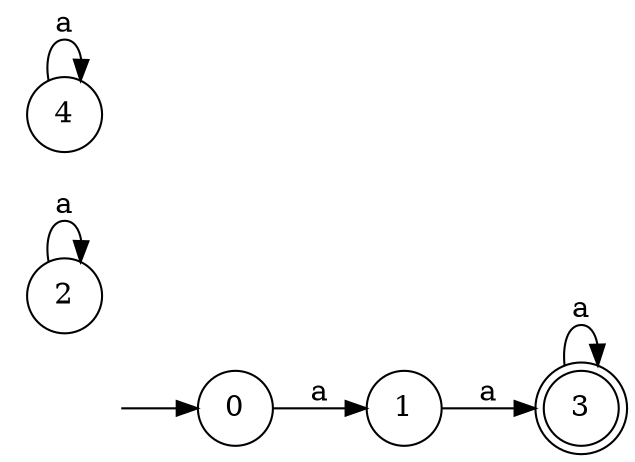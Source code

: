 digraph {
  rankdir=LR;
  0 [label="0", shape = circle];
  0 -> 1 [label="a"];
  1 [label="1", shape = circle];
  1 -> 3 [label="a"];
  2 [label="2", shape = circle];
  2 -> 2 [label="a"];
  3 [label="3", shape = doublecircle];
  3 -> 3 [label="a"];
  4 [label="4", shape = circle];
  4 -> 4 [label="a"];
  5 [label="", shape = plaintext];
  5 -> 0 [label=""];
}
